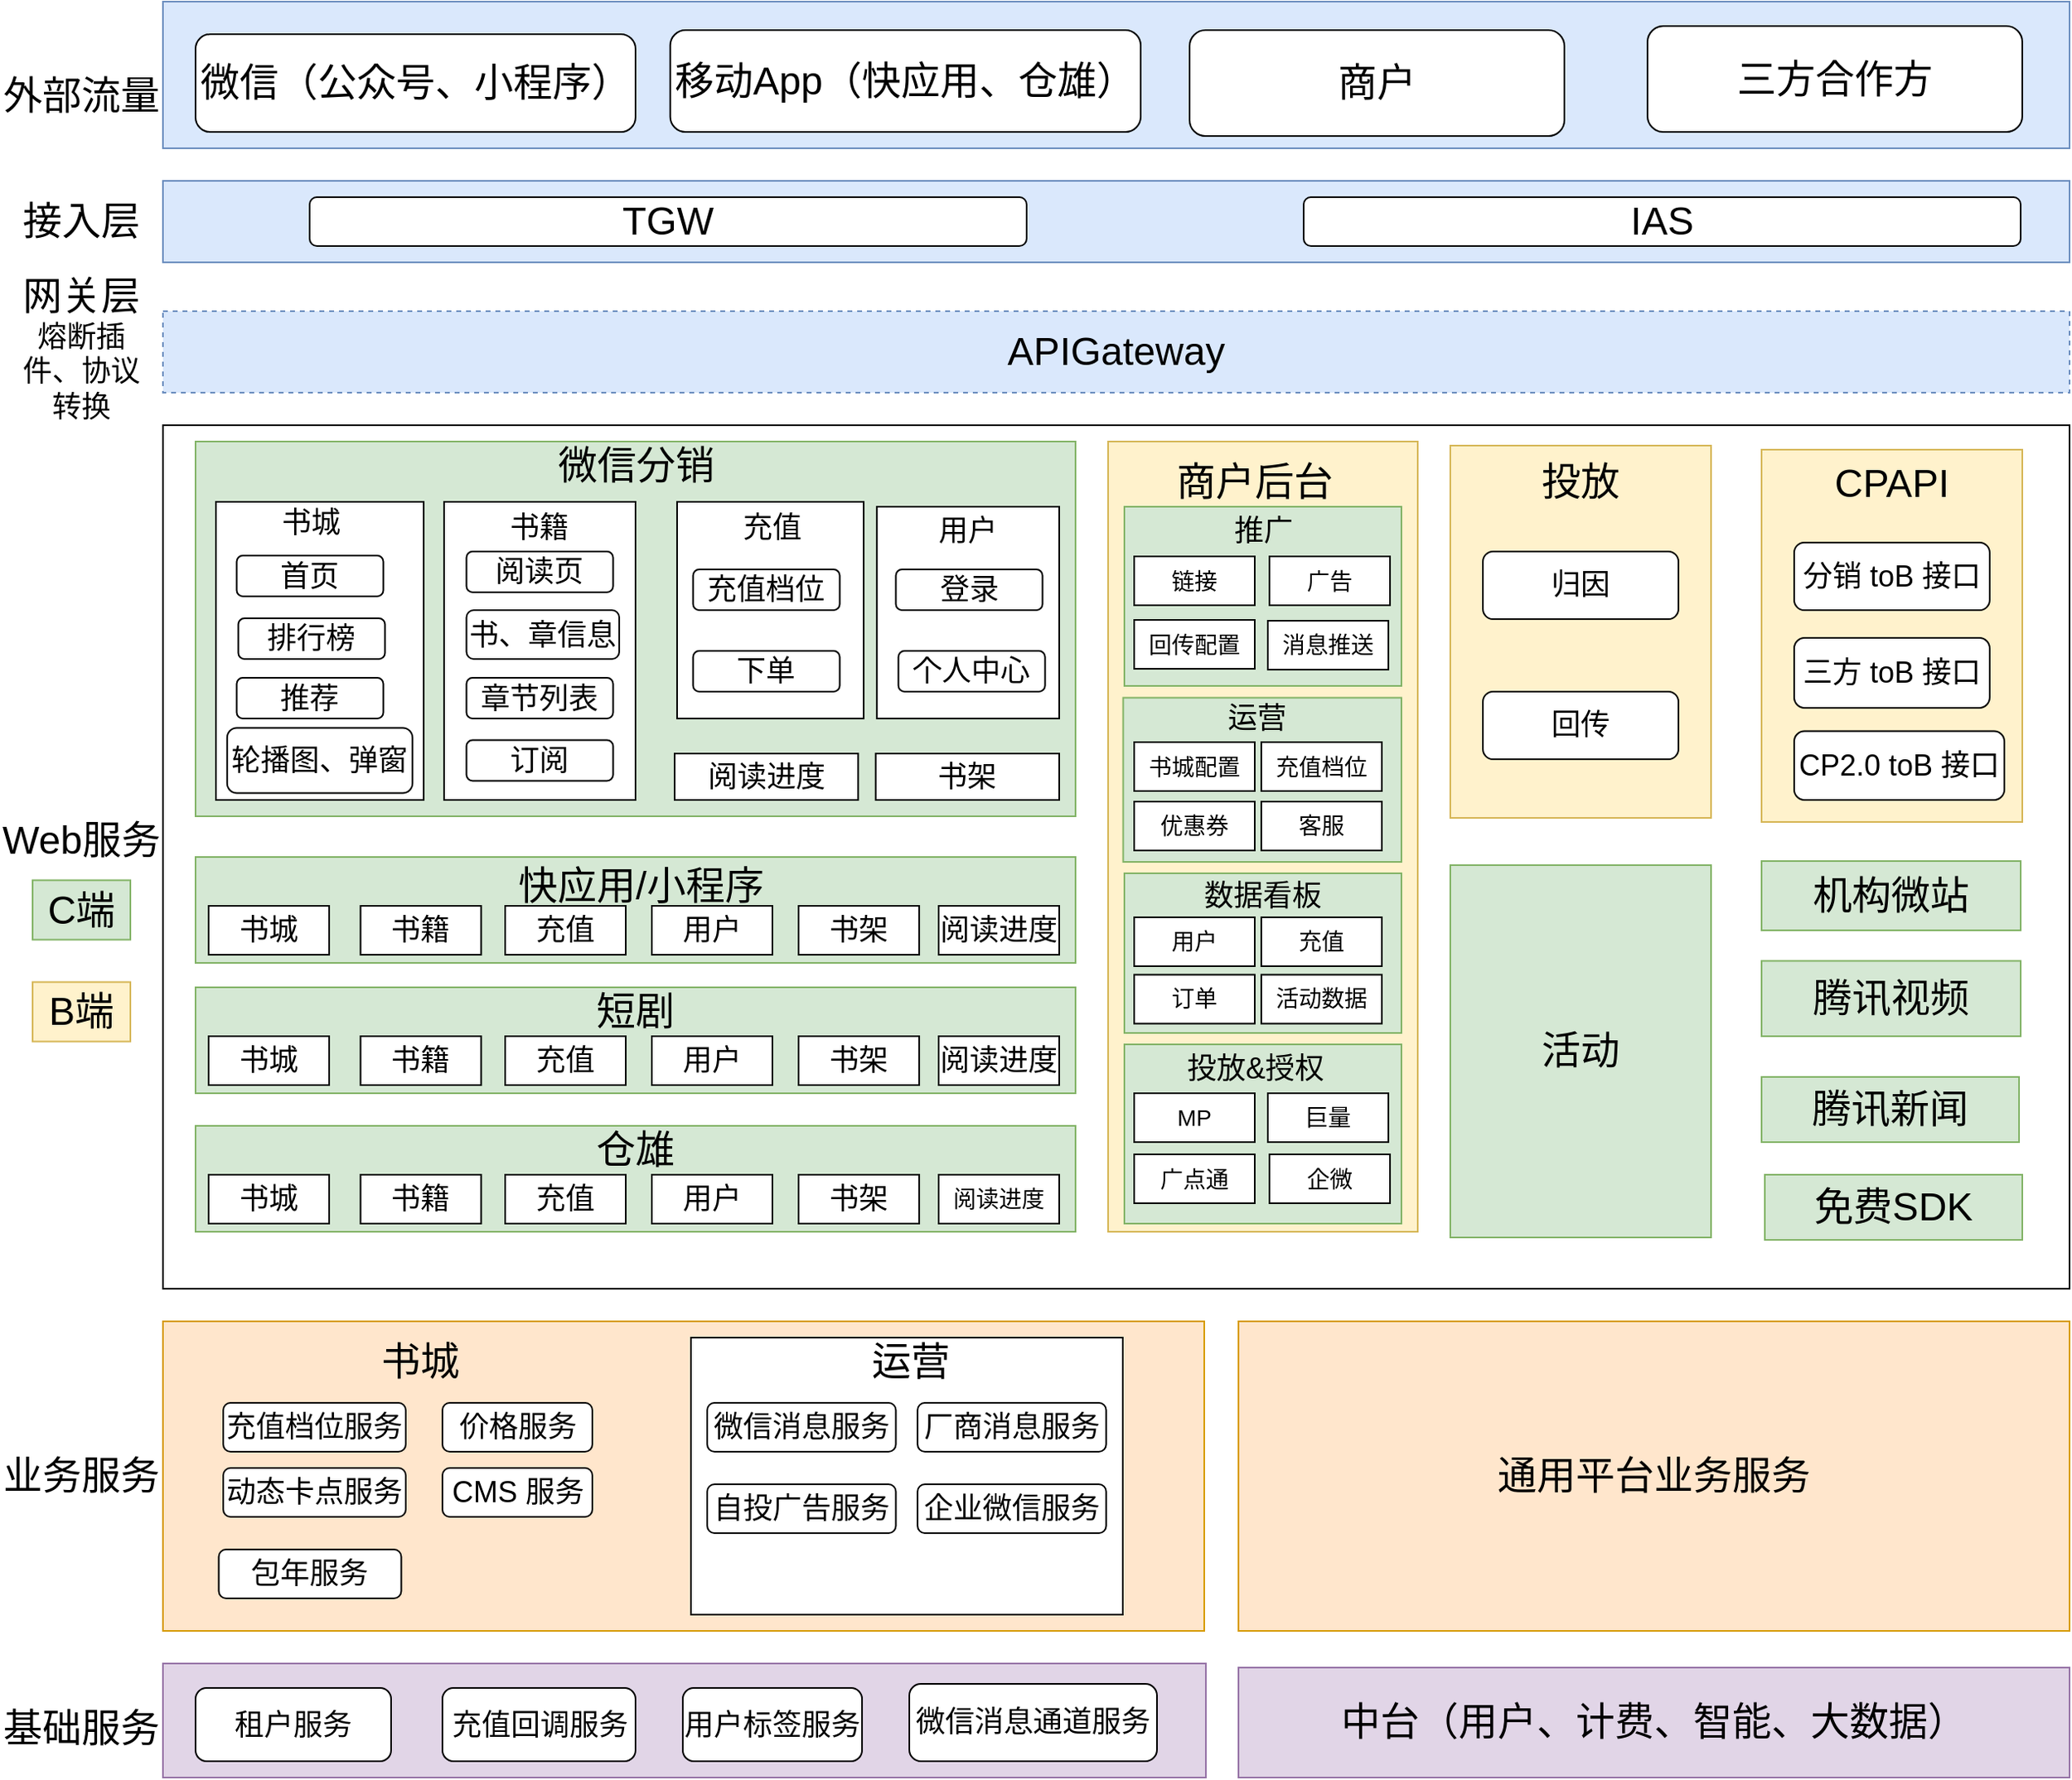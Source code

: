 <mxfile version="20.5.1" type="github" pages="3"><diagram id="LHeB4NjMnUi0cGWfg-VW" name="第 1 页"><mxGraphModel dx="1550" dy="827" grid="1" gridSize="10" guides="1" tooltips="1" connect="1" arrows="1" fold="1" page="1" pageScale="1" pageWidth="827" pageHeight="1169" math="0" shadow="0"><root><mxCell id="0"/><mxCell id="1" parent="0"/><mxCell id="P3jRsYUMKIRg7UYWmszn-2" value="" style="rounded=0;whiteSpace=wrap;html=1;fillColor=#dae8fc;strokeColor=#6c8ebf;" parent="1" vertex="1"><mxGeometry x="100" y="40" width="1170" height="90" as="geometry"/></mxCell><mxCell id="P3jRsYUMKIRg7UYWmszn-4" value="&lt;font style=&quot;font-size: 24px;&quot;&gt;微信（公众号、小程序）&lt;/font&gt;" style="rounded=1;whiteSpace=wrap;html=1;" parent="1" vertex="1"><mxGeometry x="120" y="60" width="270" height="60" as="geometry"/></mxCell><mxCell id="P3jRsYUMKIRg7UYWmszn-5" value="&lt;font style=&quot;font-size: 24px;&quot;&gt;移动App（快应用、仓雄）&lt;/font&gt;" style="rounded=1;whiteSpace=wrap;html=1;" parent="1" vertex="1"><mxGeometry x="411.31" y="57.5" width="288.69" height="62.5" as="geometry"/></mxCell><mxCell id="P3jRsYUMKIRg7UYWmszn-8" value="&lt;font style=&quot;font-size: 24px;&quot;&gt;外部流量&lt;/font&gt;" style="text;html=1;strokeColor=none;fillColor=none;align=center;verticalAlign=middle;whiteSpace=wrap;rounded=0;" parent="1" vertex="1"><mxGeometry y="72.5" width="100" height="50" as="geometry"/></mxCell><mxCell id="P3jRsYUMKIRg7UYWmszn-9" value="" style="rounded=0;whiteSpace=wrap;html=1;fillColor=#dae8fc;strokeColor=#6c8ebf;" parent="1" vertex="1"><mxGeometry x="100" y="150" width="1170" height="50" as="geometry"/></mxCell><mxCell id="P3jRsYUMKIRg7UYWmszn-10" value="&lt;font style=&quot;font-size: 24px;&quot;&gt;接入层&lt;/font&gt;" style="text;html=1;strokeColor=none;fillColor=none;align=center;verticalAlign=middle;whiteSpace=wrap;rounded=0;" parent="1" vertex="1"><mxGeometry x="10" y="160" width="80" height="30" as="geometry"/></mxCell><mxCell id="P3jRsYUMKIRg7UYWmszn-11" value="&lt;font style=&quot;font-size: 24px;&quot;&gt;TGW&lt;/font&gt;" style="rounded=1;whiteSpace=wrap;html=1;" parent="1" vertex="1"><mxGeometry x="190" y="160" width="440" height="30" as="geometry"/></mxCell><mxCell id="P3jRsYUMKIRg7UYWmszn-13" value="&lt;font style=&quot;font-size: 24px;&quot;&gt;APIGateway&lt;/font&gt;" style="rounded=0;whiteSpace=wrap;html=1;dashed=1;fillColor=#dae8fc;strokeColor=#6c8ebf;" parent="1" vertex="1"><mxGeometry x="100" y="230" width="1170" height="50" as="geometry"/></mxCell><mxCell id="P3jRsYUMKIRg7UYWmszn-14" value="&lt;font style=&quot;&quot;&gt;&lt;font style=&quot;font-size: 24px;&quot;&gt;网关层&lt;br&gt;&lt;/font&gt;&lt;font style=&quot;font-size: 18px;&quot;&gt;熔断插件、协议转换&lt;/font&gt;&lt;/font&gt;" style="text;html=1;strokeColor=none;fillColor=none;align=center;verticalAlign=middle;whiteSpace=wrap;rounded=0;" parent="1" vertex="1"><mxGeometry x="10" y="235" width="80" height="35" as="geometry"/></mxCell><mxCell id="P3jRsYUMKIRg7UYWmszn-18" value="" style="rounded=0;whiteSpace=wrap;html=1;" parent="1" vertex="1"><mxGeometry x="100" y="300" width="1170" height="530" as="geometry"/></mxCell><mxCell id="P3jRsYUMKIRg7UYWmszn-21" value="&lt;font style=&quot;font-size: 24px;&quot;&gt;Web服务&lt;/font&gt;" style="text;html=1;strokeColor=none;fillColor=none;align=center;verticalAlign=middle;whiteSpace=wrap;rounded=0;" parent="1" vertex="1"><mxGeometry y="540" width="100" height="30" as="geometry"/></mxCell><mxCell id="P3jRsYUMKIRg7UYWmszn-39" value="" style="rounded=0;whiteSpace=wrap;html=1;fillColor=#d5e8d4;strokeColor=#82b366;" parent="1" vertex="1"><mxGeometry x="120" y="310" width="540" height="230" as="geometry"/></mxCell><mxCell id="P3jRsYUMKIRg7UYWmszn-40" value="&lt;font style=&quot;font-size: 24px;&quot;&gt;微信分销&lt;/font&gt;" style="text;html=1;strokeColor=none;fillColor=none;align=center;verticalAlign=middle;whiteSpace=wrap;rounded=0;" parent="1" vertex="1"><mxGeometry x="333.75" y="310" width="112.5" height="30" as="geometry"/></mxCell><mxCell id="P3jRsYUMKIRg7UYWmszn-41" value="" style="rounded=0;whiteSpace=wrap;html=1;" parent="1" vertex="1"><mxGeometry x="132.5" y="347" width="127.5" height="183" as="geometry"/></mxCell><mxCell id="P3jRsYUMKIRg7UYWmszn-42" value="&lt;font style=&quot;font-size: 18px;&quot;&gt;书城&lt;/font&gt;" style="text;html=1;strokeColor=none;fillColor=none;align=center;verticalAlign=middle;whiteSpace=wrap;rounded=0;" parent="1" vertex="1"><mxGeometry x="161.25" y="345" width="60" height="30" as="geometry"/></mxCell><mxCell id="P3jRsYUMKIRg7UYWmszn-44" value="&lt;font style=&quot;font-size: 18px;&quot;&gt;首页&lt;/font&gt;" style="rounded=1;whiteSpace=wrap;html=1;" parent="1" vertex="1"><mxGeometry x="145.25" y="380" width="90" height="25" as="geometry"/></mxCell><mxCell id="P3jRsYUMKIRg7UYWmszn-45" value="&lt;font style=&quot;font-size: 18px;&quot;&gt;排行榜&lt;/font&gt;" style="rounded=1;whiteSpace=wrap;html=1;" parent="1" vertex="1"><mxGeometry x="146.25" y="418.5" width="90" height="25" as="geometry"/></mxCell><mxCell id="P3jRsYUMKIRg7UYWmszn-46" value="&lt;font style=&quot;font-size: 18px;&quot;&gt;推荐&lt;/font&gt;" style="rounded=1;whiteSpace=wrap;html=1;" parent="1" vertex="1"><mxGeometry x="145.25" y="455" width="90" height="25" as="geometry"/></mxCell><mxCell id="P3jRsYUMKIRg7UYWmszn-47" value="&lt;font style=&quot;font-size: 18px;&quot;&gt;轮播图、弹窗&lt;/font&gt;" style="rounded=1;whiteSpace=wrap;html=1;" parent="1" vertex="1"><mxGeometry x="139.38" y="485.75" width="113.75" height="40" as="geometry"/></mxCell><mxCell id="P3jRsYUMKIRg7UYWmszn-48" value="" style="rounded=0;whiteSpace=wrap;html=1;" parent="1" vertex="1"><mxGeometry x="272.5" y="347" width="117.5" height="183" as="geometry"/></mxCell><mxCell id="P3jRsYUMKIRg7UYWmszn-49" value="&lt;font style=&quot;font-size: 18px;&quot;&gt;书籍&lt;/font&gt;" style="text;html=1;strokeColor=none;fillColor=none;align=center;verticalAlign=middle;whiteSpace=wrap;rounded=0;" parent="1" vertex="1"><mxGeometry x="301.25" y="347.5" width="60" height="30" as="geometry"/></mxCell><mxCell id="P3jRsYUMKIRg7UYWmszn-50" value="&lt;font style=&quot;font-size: 18px;&quot;&gt;阅读页&lt;/font&gt;" style="rounded=1;whiteSpace=wrap;html=1;" parent="1" vertex="1"><mxGeometry x="286.25" y="377.5" width="90" height="25" as="geometry"/></mxCell><mxCell id="P3jRsYUMKIRg7UYWmszn-51" value="&lt;font style=&quot;font-size: 18px;&quot;&gt;书、章信息&lt;/font&gt;" style="rounded=1;whiteSpace=wrap;html=1;" parent="1" vertex="1"><mxGeometry x="286.25" y="413.5" width="93.75" height="30" as="geometry"/></mxCell><mxCell id="P3jRsYUMKIRg7UYWmszn-53" value="&lt;font style=&quot;font-size: 18px;&quot;&gt;章节列表&lt;/font&gt;" style="rounded=1;whiteSpace=wrap;html=1;" parent="1" vertex="1"><mxGeometry x="286.25" y="455" width="90" height="25" as="geometry"/></mxCell><mxCell id="P3jRsYUMKIRg7UYWmszn-54" value="&lt;font style=&quot;font-size: 18px;&quot;&gt;订阅&lt;/font&gt;" style="rounded=1;whiteSpace=wrap;html=1;" parent="1" vertex="1"><mxGeometry x="286.25" y="493.25" width="90" height="25" as="geometry"/></mxCell><mxCell id="P3jRsYUMKIRg7UYWmszn-56" value="" style="rounded=0;whiteSpace=wrap;html=1;" parent="1" vertex="1"><mxGeometry x="415.5" y="347" width="114.5" height="133" as="geometry"/></mxCell><mxCell id="P3jRsYUMKIRg7UYWmszn-57" value="&lt;font style=&quot;font-size: 18px;&quot;&gt;充值&lt;/font&gt;" style="text;html=1;strokeColor=none;fillColor=none;align=center;verticalAlign=middle;whiteSpace=wrap;rounded=0;" parent="1" vertex="1"><mxGeometry x="444.25" y="347.5" width="60" height="30" as="geometry"/></mxCell><mxCell id="P3jRsYUMKIRg7UYWmszn-59" value="&lt;font style=&quot;font-size: 18px;&quot;&gt;充值档位&lt;/font&gt;" style="rounded=1;whiteSpace=wrap;html=1;" parent="1" vertex="1"><mxGeometry x="425.31" y="388.5" width="90" height="25" as="geometry"/></mxCell><mxCell id="P3jRsYUMKIRg7UYWmszn-64" value="&lt;font style=&quot;font-size: 18px;&quot;&gt;下单&lt;/font&gt;" style="rounded=1;whiteSpace=wrap;html=1;" parent="1" vertex="1"><mxGeometry x="425.31" y="438.5" width="90" height="25" as="geometry"/></mxCell><mxCell id="P3jRsYUMKIRg7UYWmszn-65" value="&lt;font style=&quot;font-size: 18px;&quot;&gt;书架&lt;/font&gt;" style="rounded=0;whiteSpace=wrap;html=1;" parent="1" vertex="1"><mxGeometry x="537.38" y="501.5" width="112.62" height="28.5" as="geometry"/></mxCell><mxCell id="P3jRsYUMKIRg7UYWmszn-67" value="&lt;font style=&quot;font-size: 18px;&quot;&gt;阅读进度&lt;/font&gt;" style="rounded=0;whiteSpace=wrap;html=1;" parent="1" vertex="1"><mxGeometry x="414" y="501.5" width="112.62" height="28.5" as="geometry"/></mxCell><mxCell id="P3jRsYUMKIRg7UYWmszn-69" value="" style="rounded=0;whiteSpace=wrap;html=1;" parent="1" vertex="1"><mxGeometry x="538.12" y="350" width="111.88" height="130" as="geometry"/></mxCell><mxCell id="P3jRsYUMKIRg7UYWmszn-70" value="&lt;font style=&quot;font-size: 18px;&quot;&gt;用户&lt;/font&gt;" style="text;html=1;strokeColor=none;fillColor=none;align=center;verticalAlign=middle;whiteSpace=wrap;rounded=0;" parent="1" vertex="1"><mxGeometry x="564.06" y="350" width="60" height="30" as="geometry"/></mxCell><mxCell id="P3jRsYUMKIRg7UYWmszn-71" value="&lt;font style=&quot;font-size: 18px;&quot;&gt;登录&lt;/font&gt;" style="rounded=1;whiteSpace=wrap;html=1;" parent="1" vertex="1"><mxGeometry x="549.75" y="388.5" width="90" height="25" as="geometry"/></mxCell><mxCell id="P3jRsYUMKIRg7UYWmszn-72" value="&lt;font style=&quot;font-size: 18px;&quot;&gt;个人中心&lt;/font&gt;" style="rounded=1;whiteSpace=wrap;html=1;" parent="1" vertex="1"><mxGeometry x="551.31" y="438.5" width="90" height="25" as="geometry"/></mxCell><mxCell id="P3jRsYUMKIRg7UYWmszn-73" value="" style="rounded=0;whiteSpace=wrap;html=1;fillColor=#d5e8d4;strokeColor=#82b366;" parent="1" vertex="1"><mxGeometry x="120" y="565" width="540" height="65" as="geometry"/></mxCell><mxCell id="P3jRsYUMKIRg7UYWmszn-74" value="&lt;font style=&quot;font-size: 24px;&quot;&gt;快应用/小程序&lt;/font&gt;" style="text;html=1;strokeColor=none;fillColor=none;align=center;verticalAlign=middle;whiteSpace=wrap;rounded=0;" parent="1" vertex="1"><mxGeometry x="311.5" y="565" width="162.5" height="35" as="geometry"/></mxCell><mxCell id="P3jRsYUMKIRg7UYWmszn-76" value="&lt;font style=&quot;font-size: 18px;&quot;&gt;书城&lt;/font&gt;" style="rounded=0;whiteSpace=wrap;html=1;" parent="1" vertex="1"><mxGeometry x="128" y="595" width="74" height="30" as="geometry"/></mxCell><mxCell id="P3jRsYUMKIRg7UYWmszn-77" value="&lt;font style=&quot;font-size: 18px;&quot;&gt;书籍&lt;/font&gt;" style="rounded=0;whiteSpace=wrap;html=1;" parent="1" vertex="1"><mxGeometry x="221.25" y="595" width="74" height="30" as="geometry"/></mxCell><mxCell id="P3jRsYUMKIRg7UYWmszn-78" value="&lt;font style=&quot;font-size: 18px;&quot;&gt;充值&lt;/font&gt;" style="rounded=0;whiteSpace=wrap;html=1;" parent="1" vertex="1"><mxGeometry x="310" y="595" width="74" height="30" as="geometry"/></mxCell><mxCell id="P3jRsYUMKIRg7UYWmszn-79" value="&lt;font style=&quot;font-size: 18px;&quot;&gt;用户&lt;/font&gt;" style="rounded=0;whiteSpace=wrap;html=1;" parent="1" vertex="1"><mxGeometry x="400" y="595" width="74" height="30" as="geometry"/></mxCell><mxCell id="P3jRsYUMKIRg7UYWmszn-80" value="&lt;font style=&quot;font-size: 18px;&quot;&gt;书架&lt;/font&gt;" style="rounded=0;whiteSpace=wrap;html=1;" parent="1" vertex="1"><mxGeometry x="490.06" y="595" width="74" height="30" as="geometry"/></mxCell><mxCell id="P3jRsYUMKIRg7UYWmszn-81" value="&lt;font style=&quot;font-size: 18px;&quot;&gt;阅读进度&lt;/font&gt;" style="rounded=0;whiteSpace=wrap;html=1;" parent="1" vertex="1"><mxGeometry x="576" y="595" width="74" height="30" as="geometry"/></mxCell><mxCell id="P3jRsYUMKIRg7UYWmszn-82" value="" style="rounded=0;whiteSpace=wrap;html=1;fillColor=#d5e8d4;strokeColor=#82b366;" parent="1" vertex="1"><mxGeometry x="120" y="645" width="540" height="65" as="geometry"/></mxCell><mxCell id="P3jRsYUMKIRg7UYWmszn-83" value="&lt;font style=&quot;font-size: 18px;&quot;&gt;书城&lt;/font&gt;" style="rounded=0;whiteSpace=wrap;html=1;" parent="1" vertex="1"><mxGeometry x="128" y="675" width="74" height="30" as="geometry"/></mxCell><mxCell id="P3jRsYUMKIRg7UYWmszn-84" value="&lt;font style=&quot;font-size: 18px;&quot;&gt;书籍&lt;/font&gt;" style="rounded=0;whiteSpace=wrap;html=1;" parent="1" vertex="1"><mxGeometry x="221.25" y="675" width="74" height="30" as="geometry"/></mxCell><mxCell id="P3jRsYUMKIRg7UYWmszn-85" value="&lt;font style=&quot;font-size: 18px;&quot;&gt;充值&lt;/font&gt;" style="rounded=0;whiteSpace=wrap;html=1;" parent="1" vertex="1"><mxGeometry x="310" y="675" width="74" height="30" as="geometry"/></mxCell><mxCell id="P3jRsYUMKIRg7UYWmszn-86" value="&lt;font style=&quot;font-size: 18px;&quot;&gt;用户&lt;/font&gt;" style="rounded=0;whiteSpace=wrap;html=1;" parent="1" vertex="1"><mxGeometry x="400" y="675" width="74" height="30" as="geometry"/></mxCell><mxCell id="P3jRsYUMKIRg7UYWmszn-87" value="&lt;font style=&quot;font-size: 18px;&quot;&gt;书架&lt;/font&gt;" style="rounded=0;whiteSpace=wrap;html=1;" parent="1" vertex="1"><mxGeometry x="490.06" y="675" width="74" height="30" as="geometry"/></mxCell><mxCell id="P3jRsYUMKIRg7UYWmszn-88" value="&lt;font style=&quot;font-size: 18px;&quot;&gt;阅读进度&lt;/font&gt;" style="rounded=0;whiteSpace=wrap;html=1;" parent="1" vertex="1"><mxGeometry x="576" y="675" width="74" height="30" as="geometry"/></mxCell><mxCell id="P3jRsYUMKIRg7UYWmszn-89" value="&lt;font style=&quot;font-size: 24px;&quot;&gt;短剧&lt;/font&gt;" style="text;html=1;strokeColor=none;fillColor=none;align=center;verticalAlign=middle;whiteSpace=wrap;rounded=0;" parent="1" vertex="1"><mxGeometry x="345" y="645" width="90" height="30" as="geometry"/></mxCell><mxCell id="P3jRsYUMKIRg7UYWmszn-90" value="" style="rounded=0;whiteSpace=wrap;html=1;fillColor=#d5e8d4;strokeColor=#82b366;" parent="1" vertex="1"><mxGeometry x="120" y="730" width="540" height="65" as="geometry"/></mxCell><mxCell id="P3jRsYUMKIRg7UYWmszn-91" value="&lt;font style=&quot;font-size: 18px;&quot;&gt;书城&lt;/font&gt;" style="rounded=0;whiteSpace=wrap;html=1;" parent="1" vertex="1"><mxGeometry x="128" y="760" width="74" height="30" as="geometry"/></mxCell><mxCell id="P3jRsYUMKIRg7UYWmszn-92" value="&lt;font style=&quot;font-size: 18px;&quot;&gt;书籍&lt;/font&gt;" style="rounded=0;whiteSpace=wrap;html=1;" parent="1" vertex="1"><mxGeometry x="221.25" y="760" width="74" height="30" as="geometry"/></mxCell><mxCell id="P3jRsYUMKIRg7UYWmszn-93" value="&lt;font style=&quot;font-size: 18px;&quot;&gt;充值&lt;/font&gt;" style="rounded=0;whiteSpace=wrap;html=1;" parent="1" vertex="1"><mxGeometry x="310" y="760" width="74" height="30" as="geometry"/></mxCell><mxCell id="P3jRsYUMKIRg7UYWmszn-94" value="&lt;font style=&quot;font-size: 18px;&quot;&gt;用户&lt;/font&gt;" style="rounded=0;whiteSpace=wrap;html=1;" parent="1" vertex="1"><mxGeometry x="400" y="760" width="74" height="30" as="geometry"/></mxCell><mxCell id="P3jRsYUMKIRg7UYWmszn-95" value="&lt;font style=&quot;font-size: 18px;&quot;&gt;书架&lt;/font&gt;" style="rounded=0;whiteSpace=wrap;html=1;" parent="1" vertex="1"><mxGeometry x="490.06" y="760" width="74" height="30" as="geometry"/></mxCell><mxCell id="P3jRsYUMKIRg7UYWmszn-96" value="&lt;font style=&quot;font-size: 14px;&quot;&gt;阅读进度&lt;/font&gt;" style="rounded=0;whiteSpace=wrap;html=1;" parent="1" vertex="1"><mxGeometry x="576" y="760" width="74" height="30" as="geometry"/></mxCell><mxCell id="P3jRsYUMKIRg7UYWmszn-97" value="&lt;font style=&quot;font-size: 24px;&quot;&gt;仓雄&lt;/font&gt;" style="text;html=1;strokeColor=none;fillColor=none;align=center;verticalAlign=middle;whiteSpace=wrap;rounded=0;" parent="1" vertex="1"><mxGeometry x="345" y="730" width="90" height="30" as="geometry"/></mxCell><mxCell id="P3jRsYUMKIRg7UYWmszn-98" value="" style="rounded=0;whiteSpace=wrap;html=1;fillColor=#fff2cc;strokeColor=#d6b656;" parent="1" vertex="1"><mxGeometry x="1081" y="315" width="160" height="228.5" as="geometry"/></mxCell><mxCell id="P3jRsYUMKIRg7UYWmszn-99" value="&lt;font style=&quot;font-size: 24px;&quot;&gt;CPAPI&lt;/font&gt;" style="text;html=1;strokeColor=none;fillColor=none;align=center;verticalAlign=middle;whiteSpace=wrap;rounded=0;" parent="1" vertex="1"><mxGeometry x="1126" y="321" width="70" height="30" as="geometry"/></mxCell><mxCell id="P3jRsYUMKIRg7UYWmszn-100" value="&lt;font style=&quot;font-size: 18px;&quot;&gt;分销 toB 接口&lt;/font&gt;" style="rounded=1;whiteSpace=wrap;html=1;" parent="1" vertex="1"><mxGeometry x="1101" y="372" width="120" height="41.5" as="geometry"/></mxCell><mxCell id="P3jRsYUMKIRg7UYWmszn-101" value="&lt;font style=&quot;font-size: 18px;&quot;&gt;三方 toB 接口&lt;/font&gt;" style="rounded=1;whiteSpace=wrap;html=1;" parent="1" vertex="1"><mxGeometry x="1101" y="430.5" width="120" height="43" as="geometry"/></mxCell><mxCell id="P3jRsYUMKIRg7UYWmszn-102" value="&lt;font style=&quot;font-size: 18px;&quot;&gt;CP2.0 toB 接口&lt;/font&gt;" style="rounded=1;whiteSpace=wrap;html=1;" parent="1" vertex="1"><mxGeometry x="1101" y="487.75" width="129" height="42.25" as="geometry"/></mxCell><mxCell id="P3jRsYUMKIRg7UYWmszn-103" value="" style="rounded=0;whiteSpace=wrap;html=1;fillColor=#fff2cc;strokeColor=#d6b656;" parent="1" vertex="1"><mxGeometry x="890" y="312.5" width="160" height="228.5" as="geometry"/></mxCell><mxCell id="P3jRsYUMKIRg7UYWmszn-104" value="" style="rounded=0;whiteSpace=wrap;html=1;fillColor=#fff2cc;strokeColor=#d6b656;" parent="1" vertex="1"><mxGeometry x="680" y="310" width="190" height="485" as="geometry"/></mxCell><mxCell id="P3jRsYUMKIRg7UYWmszn-107" value="&lt;font style=&quot;font-size: 24px;&quot;&gt;投放&lt;/font&gt;" style="text;html=1;strokeColor=none;fillColor=none;align=center;verticalAlign=middle;whiteSpace=wrap;rounded=0;" parent="1" vertex="1"><mxGeometry x="935" y="320" width="70" height="30" as="geometry"/></mxCell><mxCell id="P3jRsYUMKIRg7UYWmszn-108" value="&lt;font style=&quot;font-size: 18px;&quot;&gt;归因&lt;/font&gt;" style="rounded=1;whiteSpace=wrap;html=1;" parent="1" vertex="1"><mxGeometry x="910" y="377.5" width="120" height="41.5" as="geometry"/></mxCell><mxCell id="P3jRsYUMKIRg7UYWmszn-109" value="&lt;font style=&quot;font-size: 18px;&quot;&gt;回传&lt;/font&gt;" style="rounded=1;whiteSpace=wrap;html=1;" parent="1" vertex="1"><mxGeometry x="910" y="463.5" width="120" height="41.5" as="geometry"/></mxCell><mxCell id="P3jRsYUMKIRg7UYWmszn-119" value="&lt;font style=&quot;font-size: 24px;&quot;&gt;机构微站&lt;/font&gt;" style="rounded=0;whiteSpace=wrap;html=1;fontSize=24;fillColor=#d5e8d4;strokeColor=#82b366;" parent="1" vertex="1"><mxGeometry x="1081" y="567.5" width="159" height="42.5" as="geometry"/></mxCell><mxCell id="P3jRsYUMKIRg7UYWmszn-124" value="&lt;font style=&quot;font-size: 24px;&quot;&gt;活动&lt;/font&gt;" style="rounded=0;whiteSpace=wrap;html=1;fillColor=#d5e8d4;strokeColor=#82b366;" parent="1" vertex="1"><mxGeometry x="890" y="570" width="160" height="228.5" as="geometry"/></mxCell><mxCell id="P3jRsYUMKIRg7UYWmszn-125" value="&lt;font style=&quot;font-size: 24px;&quot;&gt;腾讯视频&lt;/font&gt;" style="rounded=0;whiteSpace=wrap;html=1;fontSize=24;fillColor=#d5e8d4;strokeColor=#82b366;" parent="1" vertex="1"><mxGeometry x="1081" y="628.75" width="159" height="46.25" as="geometry"/></mxCell><mxCell id="P3jRsYUMKIRg7UYWmszn-126" value="&lt;font style=&quot;font-size: 24px;&quot;&gt;腾讯新闻&lt;/font&gt;" style="rounded=0;whiteSpace=wrap;html=1;fontSize=24;fillColor=#d5e8d4;strokeColor=#82b366;" parent="1" vertex="1"><mxGeometry x="1081" y="700" width="158" height="40" as="geometry"/></mxCell><mxCell id="P3jRsYUMKIRg7UYWmszn-127" value="&lt;font style=&quot;font-size: 24px;&quot;&gt;免费SDK&lt;/font&gt;" style="rounded=0;whiteSpace=wrap;html=1;fontSize=24;fillColor=#d5e8d4;strokeColor=#82b366;" parent="1" vertex="1"><mxGeometry x="1083" y="760" width="158" height="40" as="geometry"/></mxCell><mxCell id="P3jRsYUMKIRg7UYWmszn-128" value="&lt;font style=&quot;font-size: 24px;&quot;&gt;商户&lt;/font&gt;" style="rounded=1;whiteSpace=wrap;html=1;" parent="1" vertex="1"><mxGeometry x="730" y="57.5" width="230" height="65" as="geometry"/></mxCell><mxCell id="P3jRsYUMKIRg7UYWmszn-130" value="&lt;font style=&quot;font-size: 24px;&quot;&gt;三方合作方&lt;/font&gt;" style="rounded=1;whiteSpace=wrap;html=1;" parent="1" vertex="1"><mxGeometry x="1011" y="55" width="230" height="65" as="geometry"/></mxCell><mxCell id="P3jRsYUMKIRg7UYWmszn-131" value="&lt;font style=&quot;font-size: 24px;&quot;&gt;IAS&lt;/font&gt;" style="rounded=1;whiteSpace=wrap;html=1;" parent="1" vertex="1"><mxGeometry x="800" y="160" width="440" height="30" as="geometry"/></mxCell><mxCell id="P3jRsYUMKIRg7UYWmszn-132" value="" style="rounded=0;whiteSpace=wrap;html=1;fontSize=18;fillColor=#ffe6cc;strokeColor=#d79b00;" parent="1" vertex="1"><mxGeometry x="100" y="850" width="639" height="190" as="geometry"/></mxCell><mxCell id="elYfRWdLJCSy1WfxLkB--1" value="&lt;font style=&quot;font-size: 24px;&quot;&gt;业务服务&lt;/font&gt;" style="text;html=1;strokeColor=none;fillColor=none;align=center;verticalAlign=middle;whiteSpace=wrap;rounded=0;" parent="1" vertex="1"><mxGeometry y="930" width="100" height="30" as="geometry"/></mxCell><mxCell id="elYfRWdLJCSy1WfxLkB--5" value="&lt;font style=&quot;font-size: 24px;&quot;&gt;书城&lt;/font&gt;" style="text;html=1;strokeColor=none;fillColor=none;align=center;verticalAlign=middle;whiteSpace=wrap;rounded=0;" parent="1" vertex="1"><mxGeometry x="228" y="860" width="60" height="30" as="geometry"/></mxCell><mxCell id="elYfRWdLJCSy1WfxLkB--6" value="充值档位服务" style="rounded=1;whiteSpace=wrap;html=1;fontSize=18;" parent="1" vertex="1"><mxGeometry x="137" y="900" width="112" height="30" as="geometry"/></mxCell><mxCell id="elYfRWdLJCSy1WfxLkB--8" value="动态卡点服务" style="rounded=1;whiteSpace=wrap;html=1;fontSize=18;" parent="1" vertex="1"><mxGeometry x="137" y="940" width="112" height="30" as="geometry"/></mxCell><mxCell id="elYfRWdLJCSy1WfxLkB--10" value="包年服务" style="rounded=1;whiteSpace=wrap;html=1;fontSize=18;" parent="1" vertex="1"><mxGeometry x="134.25" y="990" width="112" height="30" as="geometry"/></mxCell><mxCell id="elYfRWdLJCSy1WfxLkB--11" value="价格服务" style="rounded=1;whiteSpace=wrap;html=1;fontSize=18;" parent="1" vertex="1"><mxGeometry x="271.5" y="900" width="92" height="30" as="geometry"/></mxCell><mxCell id="elYfRWdLJCSy1WfxLkB--12" value="CMS 服务" style="rounded=1;whiteSpace=wrap;html=1;fontSize=18;" parent="1" vertex="1"><mxGeometry x="271.5" y="940" width="92" height="30" as="geometry"/></mxCell><mxCell id="elYfRWdLJCSy1WfxLkB--13" value="" style="rounded=0;whiteSpace=wrap;html=1;" parent="1" vertex="1"><mxGeometry x="424" y="860" width="265" height="170" as="geometry"/></mxCell><mxCell id="elYfRWdLJCSy1WfxLkB--14" value="&lt;font style=&quot;font-size: 24px;&quot;&gt;运营&lt;/font&gt;" style="text;html=1;strokeColor=none;fillColor=none;align=center;verticalAlign=middle;whiteSpace=wrap;rounded=0;" parent="1" vertex="1"><mxGeometry x="529" y="860" width="60" height="30" as="geometry"/></mxCell><mxCell id="elYfRWdLJCSy1WfxLkB--16" value="微信消息服务" style="rounded=1;whiteSpace=wrap;html=1;fontSize=18;" parent="1" vertex="1"><mxGeometry x="434" y="900" width="115.75" height="30" as="geometry"/></mxCell><mxCell id="elYfRWdLJCSy1WfxLkB--17" value="自投广告服务" style="rounded=1;whiteSpace=wrap;html=1;fontSize=18;" parent="1" vertex="1"><mxGeometry x="434" y="950" width="115.75" height="30" as="geometry"/></mxCell><mxCell id="elYfRWdLJCSy1WfxLkB--18" value="厂商消息服务" style="rounded=1;whiteSpace=wrap;html=1;fontSize=18;" parent="1" vertex="1"><mxGeometry x="563.06" y="900" width="115.75" height="30" as="geometry"/></mxCell><mxCell id="elYfRWdLJCSy1WfxLkB--19" value="企业微信服务" style="rounded=1;whiteSpace=wrap;html=1;fontSize=18;" parent="1" vertex="1"><mxGeometry x="563.06" y="950" width="115.75" height="30" as="geometry"/></mxCell><mxCell id="elYfRWdLJCSy1WfxLkB--20" value="" style="rounded=0;whiteSpace=wrap;html=1;fontSize=24;fillColor=#e1d5e7;strokeColor=#9673a6;" parent="1" vertex="1"><mxGeometry x="100" y="1060" width="640" height="70" as="geometry"/></mxCell><mxCell id="elYfRWdLJCSy1WfxLkB--21" value="&lt;font style=&quot;font-size: 24px;&quot;&gt;基础服务&lt;/font&gt;" style="text;html=1;strokeColor=none;fillColor=none;align=center;verticalAlign=middle;whiteSpace=wrap;rounded=0;" parent="1" vertex="1"><mxGeometry y="1080" width="100" height="40" as="geometry"/></mxCell><mxCell id="elYfRWdLJCSy1WfxLkB--23" value="租户服务" style="rounded=1;whiteSpace=wrap;html=1;fontSize=18;" parent="1" vertex="1"><mxGeometry x="120" y="1075" width="120" height="45" as="geometry"/></mxCell><mxCell id="elYfRWdLJCSy1WfxLkB--27" value="充值回调服务" style="rounded=1;whiteSpace=wrap;html=1;fontSize=18;" parent="1" vertex="1"><mxGeometry x="271.5" y="1075" width="118.5" height="45" as="geometry"/></mxCell><mxCell id="elYfRWdLJCSy1WfxLkB--28" value="用户标签服务" style="rounded=1;whiteSpace=wrap;html=1;fontSize=18;" parent="1" vertex="1"><mxGeometry x="419" y="1075" width="110" height="45" as="geometry"/></mxCell><mxCell id="elYfRWdLJCSy1WfxLkB--29" value="&lt;font style=&quot;font-size: 24px;&quot;&gt;通用平台业务服务&lt;/font&gt;" style="rounded=0;whiteSpace=wrap;html=1;fontSize=18;fillColor=#ffe6cc;strokeColor=#d79b00;" parent="1" vertex="1"><mxGeometry x="760" y="850" width="510" height="190" as="geometry"/></mxCell><mxCell id="elYfRWdLJCSy1WfxLkB--30" value="微信消息通道服务" style="rounded=1;whiteSpace=wrap;html=1;fontSize=18;" parent="1" vertex="1"><mxGeometry x="558" y="1072.5" width="152" height="47.5" as="geometry"/></mxCell><mxCell id="elYfRWdLJCSy1WfxLkB--32" value="中台（用户、计费、智能、大数据）" style="rounded=0;whiteSpace=wrap;html=1;fontSize=24;fillColor=#e1d5e7;strokeColor=#9673a6;" parent="1" vertex="1"><mxGeometry x="760" y="1062.5" width="510" height="67.5" as="geometry"/></mxCell><mxCell id="elYfRWdLJCSy1WfxLkB--35" value="C端" style="rounded=0;whiteSpace=wrap;html=1;fontSize=24;fillColor=#d5e8d4;strokeColor=#82b366;" parent="1" vertex="1"><mxGeometry x="20" y="579.25" width="60" height="36.5" as="geometry"/></mxCell><mxCell id="elYfRWdLJCSy1WfxLkB--37" value="B端" style="rounded=0;whiteSpace=wrap;html=1;fontSize=24;fillColor=#fff2cc;strokeColor=#d6b656;" parent="1" vertex="1"><mxGeometry x="20" y="641.75" width="60" height="36.5" as="geometry"/></mxCell><mxCell id="cNL9EHBi71QVaALrMv2o-1" value="" style="rounded=0;whiteSpace=wrap;html=1;fillColor=#d5e8d4;strokeColor=#82b366;" parent="1" vertex="1"><mxGeometry x="690" y="350" width="170" height="110" as="geometry"/></mxCell><mxCell id="cNL9EHBi71QVaALrMv2o-3" value="&lt;span style=&quot;font-size: 18px;&quot;&gt;推广&lt;/span&gt;" style="text;html=1;strokeColor=none;fillColor=none;align=center;verticalAlign=middle;whiteSpace=wrap;rounded=0;fontSize=18;" parent="1" vertex="1"><mxGeometry x="693.5" y="347" width="162.5" height="35" as="geometry"/></mxCell><mxCell id="cNL9EHBi71QVaALrMv2o-6" value="&lt;font style=&quot;font-size: 14px;&quot;&gt;回传配置&lt;/font&gt;" style="rounded=0;whiteSpace=wrap;html=1;fontSize=14;" parent="1" vertex="1"><mxGeometry x="696" y="419.5" width="74" height="30" as="geometry"/></mxCell><mxCell id="cNL9EHBi71QVaALrMv2o-14" value="" style="rounded=0;whiteSpace=wrap;html=1;fillColor=#d5e8d4;strokeColor=#82b366;" parent="1" vertex="1"><mxGeometry x="689.25" y="467.25" width="170.75" height="100.75" as="geometry"/></mxCell><mxCell id="cNL9EHBi71QVaALrMv2o-16" value="&lt;span style=&quot;font-size: 24px;&quot;&gt;商户后台&lt;/span&gt;" style="text;html=1;strokeColor=none;fillColor=none;align=center;verticalAlign=middle;whiteSpace=wrap;rounded=0;" parent="1" vertex="1"><mxGeometry x="710" y="320.5" width="119.75" height="29.5" as="geometry"/></mxCell><mxCell id="cNL9EHBi71QVaALrMv2o-17" value="&lt;font style=&quot;font-size: 14px;&quot;&gt;链接&lt;/font&gt;" style="rounded=0;whiteSpace=wrap;html=1;fontSize=14;" parent="1" vertex="1"><mxGeometry x="696" y="380.5" width="74" height="30" as="geometry"/></mxCell><mxCell id="cNL9EHBi71QVaALrMv2o-18" value="&lt;font style=&quot;font-size: 14px;&quot;&gt;优惠券&lt;/font&gt;" style="rounded=0;whiteSpace=wrap;html=1;fontSize=14;" parent="1" vertex="1"><mxGeometry x="696" y="531" width="74" height="30" as="geometry"/></mxCell><mxCell id="cNL9EHBi71QVaALrMv2o-19" value="&lt;span style=&quot;font-size: 18px;&quot;&gt;运营&lt;/span&gt;" style="text;html=1;strokeColor=none;fillColor=none;align=center;verticalAlign=middle;whiteSpace=wrap;rounded=0;fontSize=18;" parent="1" vertex="1"><mxGeometry x="689.5" y="462.38" width="162.5" height="35" as="geometry"/></mxCell><mxCell id="cNL9EHBi71QVaALrMv2o-20" value="&lt;font style=&quot;font-size: 14px;&quot;&gt;书城配置&lt;/font&gt;" style="rounded=0;whiteSpace=wrap;html=1;fontSize=14;" parent="1" vertex="1"><mxGeometry x="696" y="494.5" width="74" height="30" as="geometry"/></mxCell><mxCell id="cNL9EHBi71QVaALrMv2o-22" value="消息推送" style="rounded=0;whiteSpace=wrap;html=1;fontSize=14;" parent="1" vertex="1"><mxGeometry x="778" y="420" width="74" height="30" as="geometry"/></mxCell><mxCell id="cNL9EHBi71QVaALrMv2o-25" value="" style="rounded=0;whiteSpace=wrap;html=1;fillColor=#d5e8d4;strokeColor=#82b366;" parent="1" vertex="1"><mxGeometry x="690" y="575" width="170" height="98" as="geometry"/></mxCell><mxCell id="cNL9EHBi71QVaALrMv2o-26" value="" style="rounded=0;whiteSpace=wrap;html=1;fillColor=#d5e8d4;strokeColor=#82b366;" parent="1" vertex="1"><mxGeometry x="690" y="680" width="170" height="110" as="geometry"/></mxCell><mxCell id="cNL9EHBi71QVaALrMv2o-27" value="&lt;font style=&quot;font-size: 18px;&quot;&gt;投放&amp;amp;授权&lt;/font&gt;" style="text;html=1;strokeColor=none;fillColor=none;align=center;verticalAlign=middle;whiteSpace=wrap;rounded=0;fontSize=18;" parent="1" vertex="1"><mxGeometry x="721.19" y="685" width="99.12" height="20" as="geometry"/></mxCell><mxCell id="cNL9EHBi71QVaALrMv2o-31" value="&lt;font style=&quot;font-size: 18px;&quot;&gt;数据看板&lt;/font&gt;" style="text;html=1;strokeColor=none;fillColor=none;align=center;verticalAlign=middle;whiteSpace=wrap;rounded=0;fontSize=18;" parent="1" vertex="1"><mxGeometry x="690" y="571" width="170" height="35" as="geometry"/></mxCell><mxCell id="cNL9EHBi71QVaALrMv2o-32" value="用户" style="rounded=0;whiteSpace=wrap;html=1;fontSize=14;" parent="1" vertex="1"><mxGeometry x="696" y="602" width="74" height="30" as="geometry"/></mxCell><mxCell id="cNL9EHBi71QVaALrMv2o-33" value="订单" style="rounded=0;whiteSpace=wrap;html=1;fontSize=14;" parent="1" vertex="1"><mxGeometry x="696" y="637.25" width="74" height="30" as="geometry"/></mxCell><mxCell id="cNL9EHBi71QVaALrMv2o-34" value="充值" style="rounded=0;whiteSpace=wrap;html=1;fontSize=14;" parent="1" vertex="1"><mxGeometry x="774" y="602" width="74" height="30" as="geometry"/></mxCell><mxCell id="cNL9EHBi71QVaALrMv2o-35" value="活动数据" style="rounded=0;whiteSpace=wrap;html=1;fontSize=14;" parent="1" vertex="1"><mxGeometry x="774" y="637.25" width="74" height="30" as="geometry"/></mxCell><mxCell id="cNL9EHBi71QVaALrMv2o-44" value="&lt;font style=&quot;font-size: 14px;&quot;&gt;广告&lt;/font&gt;" style="rounded=0;whiteSpace=wrap;html=1;fontSize=14;" parent="1" vertex="1"><mxGeometry x="779" y="380.5" width="74" height="30" as="geometry"/></mxCell><mxCell id="cNL9EHBi71QVaALrMv2o-45" value="客服" style="rounded=0;whiteSpace=wrap;html=1;fontSize=14;" parent="1" vertex="1"><mxGeometry x="774" y="531" width="74" height="30" as="geometry"/></mxCell><mxCell id="cNL9EHBi71QVaALrMv2o-47" value="MP" style="rounded=0;whiteSpace=wrap;html=1;fontSize=14;" parent="1" vertex="1"><mxGeometry x="696" y="710" width="74" height="30" as="geometry"/></mxCell><mxCell id="cNL9EHBi71QVaALrMv2o-49" value="巨量" style="rounded=0;whiteSpace=wrap;html=1;fontSize=14;" parent="1" vertex="1"><mxGeometry x="778" y="710" width="74" height="30" as="geometry"/></mxCell><mxCell id="cNL9EHBi71QVaALrMv2o-50" value="广点通" style="rounded=0;whiteSpace=wrap;html=1;fontSize=14;" parent="1" vertex="1"><mxGeometry x="696" y="747.5" width="74" height="30" as="geometry"/></mxCell><mxCell id="cNL9EHBi71QVaALrMv2o-51" value="企微" style="rounded=0;whiteSpace=wrap;html=1;fontSize=14;" parent="1" vertex="1"><mxGeometry x="779" y="747.5" width="74" height="30" as="geometry"/></mxCell><mxCell id="cNL9EHBi71QVaALrMv2o-53" value="&lt;span style=&quot;font-size: 14px;&quot;&gt;充值档位&lt;/span&gt;" style="rounded=0;whiteSpace=wrap;html=1;fontSize=14;" parent="1" vertex="1"><mxGeometry x="774" y="494.5" width="74" height="30" as="geometry"/></mxCell></root></mxGraphModel></diagram><diagram name="第 1 页 的副本" id="qiYkU8uw-nNdQtB3VIew"><mxGraphModel dx="1984" dy="1493" grid="1" gridSize="10" guides="1" tooltips="1" connect="1" arrows="1" fold="1" page="1" pageScale="1" pageWidth="827" pageHeight="1169" math="0" shadow="0"><root><mxCell id="c6bKQEAfyQHRHTY0jHHv-0"/><mxCell id="c6bKQEAfyQHRHTY0jHHv-1" parent="c6bKQEAfyQHRHTY0jHHv-0"/><mxCell id="nn-uD4x_4U4qaqi_6pep-32" value="" style="rounded=0;whiteSpace=wrap;html=1;fontSize=24;fillColor=#fff2cc;strokeColor=#d6b656;" parent="c6bKQEAfyQHRHTY0jHHv-1" vertex="1"><mxGeometry x="245.25" y="270" width="1134.51" height="320" as="geometry"/></mxCell><mxCell id="nn-uD4x_4U4qaqi_6pep-31" value="" style="rounded=0;whiteSpace=wrap;html=1;fontSize=24;fillColor=#fff2cc;strokeColor=#d6b656;" parent="c6bKQEAfyQHRHTY0jHHv-1" vertex="1"><mxGeometry x="188.37" y="240" width="1166.88" height="330" as="geometry"/></mxCell><mxCell id="c6bKQEAfyQHRHTY0jHHv-2" value="" style="rounded=0;whiteSpace=wrap;html=1;fillColor=#dae8fc;strokeColor=#6c8ebf;" parent="c6bKQEAfyQHRHTY0jHHv-1" vertex="1"><mxGeometry x="165.25" y="40" width="1170" height="90" as="geometry"/></mxCell><mxCell id="c6bKQEAfyQHRHTY0jHHv-3" value="&lt;font style=&quot;font-size: 24px;&quot;&gt;微信（公众号、小程序）&lt;/font&gt;" style="rounded=1;whiteSpace=wrap;html=1;" parent="c6bKQEAfyQHRHTY0jHHv-1" vertex="1"><mxGeometry x="185.25" y="60" width="270" height="60" as="geometry"/></mxCell><mxCell id="c6bKQEAfyQHRHTY0jHHv-4" value="&lt;font style=&quot;font-size: 24px;&quot;&gt;移动App（快应用、仓雄）&lt;/font&gt;" style="rounded=1;whiteSpace=wrap;html=1;" parent="c6bKQEAfyQHRHTY0jHHv-1" vertex="1"><mxGeometry x="476.56" y="57.5" width="288.69" height="62.5" as="geometry"/></mxCell><mxCell id="c6bKQEAfyQHRHTY0jHHv-5" value="&lt;font style=&quot;font-size: 24px;&quot;&gt;外部流量&lt;/font&gt;" style="text;html=1;strokeColor=none;fillColor=none;align=center;verticalAlign=middle;whiteSpace=wrap;rounded=0;" parent="c6bKQEAfyQHRHTY0jHHv-1" vertex="1"><mxGeometry x="30" y="70" width="100" height="50" as="geometry"/></mxCell><mxCell id="c6bKQEAfyQHRHTY0jHHv-6" value="" style="rounded=0;whiteSpace=wrap;html=1;fillColor=#dae8fc;strokeColor=#6c8ebf;" parent="c6bKQEAfyQHRHTY0jHHv-1" vertex="1"><mxGeometry x="165.25" y="150" width="1170" height="50" as="geometry"/></mxCell><mxCell id="c6bKQEAfyQHRHTY0jHHv-7" value="&lt;font style=&quot;font-size: 24px;&quot;&gt;接入层&lt;/font&gt;" style="text;html=1;strokeColor=none;fillColor=none;align=center;verticalAlign=middle;whiteSpace=wrap;rounded=0;" parent="c6bKQEAfyQHRHTY0jHHv-1" vertex="1"><mxGeometry x="40" y="160" width="80" height="30" as="geometry"/></mxCell><mxCell id="c6bKQEAfyQHRHTY0jHHv-8" value="&lt;font style=&quot;font-size: 24px;&quot;&gt;TGW&lt;/font&gt;" style="rounded=1;whiteSpace=wrap;html=1;" parent="c6bKQEAfyQHRHTY0jHHv-1" vertex="1"><mxGeometry x="255.25" y="160" width="440" height="30" as="geometry"/></mxCell><mxCell id="c6bKQEAfyQHRHTY0jHHv-9" value="" style="rounded=0;whiteSpace=wrap;html=1;dashed=1;fillColor=#f8cecc;strokeColor=#b85450;" parent="c6bKQEAfyQHRHTY0jHHv-1" vertex="1"><mxGeometry x="165.25" y="220" width="1170" height="330" as="geometry"/></mxCell><mxCell id="c6bKQEAfyQHRHTY0jHHv-76" value="&lt;font style=&quot;font-size: 24px;&quot;&gt;商户&lt;/font&gt;" style="rounded=1;whiteSpace=wrap;html=1;" parent="c6bKQEAfyQHRHTY0jHHv-1" vertex="1"><mxGeometry x="795.25" y="57.5" width="230" height="65" as="geometry"/></mxCell><mxCell id="c6bKQEAfyQHRHTY0jHHv-77" value="&lt;font style=&quot;font-size: 24px;&quot;&gt;三方合作方&lt;/font&gt;" style="rounded=1;whiteSpace=wrap;html=1;" parent="c6bKQEAfyQHRHTY0jHHv-1" vertex="1"><mxGeometry x="1076.25" y="55" width="230" height="65" as="geometry"/></mxCell><mxCell id="c6bKQEAfyQHRHTY0jHHv-78" value="&lt;font style=&quot;font-size: 24px;&quot;&gt;IAS&lt;/font&gt;" style="rounded=1;whiteSpace=wrap;html=1;" parent="c6bKQEAfyQHRHTY0jHHv-1" vertex="1"><mxGeometry x="865.25" y="160" width="440" height="30" as="geometry"/></mxCell><mxCell id="nn-uD4x_4U4qaqi_6pep-0" value="API网关层（分业务多套部署）" style="text;html=1;strokeColor=none;fillColor=none;align=center;verticalAlign=middle;whiteSpace=wrap;rounded=0;fontSize=24;" parent="c6bKQEAfyQHRHTY0jHHv-1" vertex="1"><mxGeometry x="600.43" y="220" width="342.75" height="50" as="geometry"/></mxCell><mxCell id="nn-uD4x_4U4qaqi_6pep-2" value="" style="rounded=0;whiteSpace=wrap;html=1;fontSize=24;" parent="c6bKQEAfyQHRHTY0jHHv-1" vertex="1"><mxGeometry x="190.5" y="240" width="274.75" height="290" as="geometry"/></mxCell><mxCell id="nn-uD4x_4U4qaqi_6pep-3" value="请求日志上报" style="rounded=1;whiteSpace=wrap;html=1;fontSize=24;" parent="c6bKQEAfyQHRHTY0jHHv-1" vertex="1"><mxGeometry x="205.25" y="300" width="238.75" height="50" as="geometry"/></mxCell><mxCell id="nn-uD4x_4U4qaqi_6pep-4" value="全量接口监控上报" style="rounded=1;whiteSpace=wrap;html=1;fontSize=24;" parent="c6bKQEAfyQHRHTY0jHHv-1" vertex="1"><mxGeometry x="205.25" y="370" width="240" height="60" as="geometry"/></mxCell><mxCell id="nn-uD4x_4U4qaqi_6pep-5" value="" style="rounded=0;whiteSpace=wrap;html=1;fontSize=24;" parent="c6bKQEAfyQHRHTY0jHHv-1" vertex="1"><mxGeometry x="510.5" y="270" width="224.75" height="260" as="geometry"/></mxCell><mxCell id="nn-uD4x_4U4qaqi_6pep-6" value="请求参数解密" style="rounded=1;whiteSpace=wrap;html=1;fontSize=24;" parent="c6bKQEAfyQHRHTY0jHHv-1" vertex="1"><mxGeometry x="528.5" y="300" width="176.75" height="50" as="geometry"/></mxCell><mxCell id="nn-uD4x_4U4qaqi_6pep-7" value="核心业务监控上报" style="rounded=1;whiteSpace=wrap;html=1;fontSize=24;" parent="c6bKQEAfyQHRHTY0jHHv-1" vertex="1"><mxGeometry x="207.88" y="450" width="240" height="60" as="geometry"/></mxCell><mxCell id="nn-uD4x_4U4qaqi_6pep-8" value="监控日志" style="text;html=1;strokeColor=none;fillColor=none;align=center;verticalAlign=middle;whiteSpace=wrap;rounded=0;fontSize=24;" parent="c6bKQEAfyQHRHTY0jHHv-1" vertex="1"><mxGeometry x="274.38" y="250" width="107" height="40" as="geometry"/></mxCell><mxCell id="nn-uD4x_4U4qaqi_6pep-9" value="签名验证" style="rounded=1;whiteSpace=wrap;html=1;fontSize=24;" parent="c6bKQEAfyQHRHTY0jHHv-1" vertex="1"><mxGeometry x="528.5" y="375" width="176.75" height="45" as="geometry"/></mxCell><mxCell id="nn-uD4x_4U4qaqi_6pep-10" value="防重放验证" style="rounded=1;whiteSpace=wrap;html=1;fontSize=24;" parent="c6bKQEAfyQHRHTY0jHHv-1" vertex="1"><mxGeometry x="528.5" y="450" width="186.75" height="50" as="geometry"/></mxCell><mxCell id="nn-uD4x_4U4qaqi_6pep-12" value="" style="rounded=0;whiteSpace=wrap;html=1;fontSize=24;" parent="c6bKQEAfyQHRHTY0jHHv-1" vertex="1"><mxGeometry x="775.25" y="270" width="200" height="260" as="geometry"/></mxCell><mxCell id="nn-uD4x_4U4qaqi_6pep-13" value="用户登录态鉴权" style="rounded=1;whiteSpace=wrap;html=1;fontSize=24;" parent="c6bKQEAfyQHRHTY0jHHv-1" vertex="1"><mxGeometry x="785.25" y="330" width="176.75" height="50" as="geometry"/></mxCell><mxCell id="nn-uD4x_4U4qaqi_6pep-14" value="渠道接口鉴权" style="rounded=1;whiteSpace=wrap;html=1;fontSize=24;" parent="c6bKQEAfyQHRHTY0jHHv-1" vertex="1"><mxGeometry x="785.25" y="420" width="176.75" height="50" as="geometry"/></mxCell><mxCell id="nn-uD4x_4U4qaqi_6pep-15" value="" style="rounded=0;whiteSpace=wrap;html=1;fontSize=24;" parent="c6bKQEAfyQHRHTY0jHHv-1" vertex="1"><mxGeometry x="1031.5" y="240" width="274.75" height="290" as="geometry"/></mxCell><mxCell id="nn-uD4x_4U4qaqi_6pep-16" value="渠道线程资源隔离" style="rounded=1;whiteSpace=wrap;html=1;fontSize=24;" parent="c6bKQEAfyQHRHTY0jHHv-1" vertex="1"><mxGeometry x="1050.25" y="290" width="235" height="50" as="geometry"/></mxCell><mxCell id="nn-uD4x_4U4qaqi_6pep-17" value="接口限流" style="rounded=1;whiteSpace=wrap;html=1;fontSize=24;" parent="c6bKQEAfyQHRHTY0jHHv-1" vertex="1"><mxGeometry x="1051.37" y="375" width="235" height="50" as="geometry"/></mxCell><mxCell id="nn-uD4x_4U4qaqi_6pep-18" value="接口熔断" style="rounded=1;whiteSpace=wrap;html=1;fontSize=24;" parent="c6bKQEAfyQHRHTY0jHHv-1" vertex="1"><mxGeometry x="1051.37" y="460" width="235" height="50" as="geometry"/></mxCell><mxCell id="nn-uD4x_4U4qaqi_6pep-19" value="" style="shape=flexArrow;endArrow=classic;html=1;rounded=0;fontSize=24;" parent="c6bKQEAfyQHRHTY0jHHv-1" edge="1"><mxGeometry width="50" height="50" relative="1" as="geometry"><mxPoint x="748.25" y="600" as="sourcePoint"/><mxPoint x="745" y="830" as="targetPoint"/></mxGeometry></mxCell><mxCell id="nn-uD4x_4U4qaqi_6pep-20" value="新服务：HTTP协议转换为 RPC调用" style="rounded=1;whiteSpace=wrap;html=1;fontSize=24;fillColor=#f8cecc;strokeColor=#b85450;" parent="c6bKQEAfyQHRHTY0jHHv-1" vertex="1"><mxGeometry x="360.25" y="620" width="330" height="70" as="geometry"/></mxCell><mxCell id="nn-uD4x_4U4qaqi_6pep-21" value="统一请求参数上下文" style="rounded=1;whiteSpace=wrap;html=1;fontSize=24;fillColor=#f8cecc;strokeColor=#b85450;" parent="c6bKQEAfyQHRHTY0jHHv-1" vertex="1"><mxGeometry x="796.12" y="610" width="330" height="70" as="geometry"/></mxCell><mxCell id="nn-uD4x_4U4qaqi_6pep-23" value="&amp;nbsp;&lt;br&gt;&lt;div style=&quot;text-align: left;&quot;&gt;&lt;span style=&quot;background-color: initial;&quot;&gt;ReqContext :&amp;nbsp; &amp;nbsp; traceId requestTime&lt;/span&gt;&lt;/div&gt;&lt;div style=&quot;text-align: left;&quot;&gt;&lt;span style=&quot;background-color: initial;&quot;&gt;TenantContext:&amp;nbsp; &amp;nbsp; 租户全量信息&lt;/span&gt;&lt;/div&gt;&lt;div style=&quot;text-align: left;&quot;&gt;&lt;span style=&quot;background-color: initial;&quot;&gt;UserContext:&amp;nbsp; &amp;nbsp; 鉴权后的用户信息，鉴权不通过guid重置为0&lt;/span&gt;&lt;/div&gt;&lt;div style=&quot;text-align: left;&quot;&gt;&lt;span style=&quot;background-color: initial;&quot;&gt;DeviceContext:&amp;nbsp; &amp;nbsp; deivceId, imei, ua，ip 等设备信息&lt;/span&gt;&lt;/div&gt;" style="text;html=1;strokeColor=none;fillColor=none;align=center;verticalAlign=middle;whiteSpace=wrap;rounded=0;fontSize=24;" parent="c6bKQEAfyQHRHTY0jHHv-1" vertex="1"><mxGeometry x="800" y="690" width="640" height="130" as="geometry"/></mxCell><mxCell id="nn-uD4x_4U4qaqi_6pep-24" value="" style="rounded=0;whiteSpace=wrap;html=1;fontSize=24;fillColor=#dae8fc;strokeColor=#6c8ebf;" parent="c6bKQEAfyQHRHTY0jHHv-1" vertex="1"><mxGeometry x="165.25" y="840" width="1187.63" height="150" as="geometry"/></mxCell><mxCell id="nn-uD4x_4U4qaqi_6pep-25" value="ywos_solution" style="text;html=1;strokeColor=none;fillColor=none;align=center;verticalAlign=middle;whiteSpace=wrap;rounded=0;fontSize=24;" parent="c6bKQEAfyQHRHTY0jHHv-1" vertex="1"><mxGeometry x="622.25" y="850" width="225.5" height="50" as="geometry"/></mxCell><mxCell id="nn-uD4x_4U4qaqi_6pep-27" value="微信分销" style="rounded=1;whiteSpace=wrap;html=1;fontSize=24;" parent="c6bKQEAfyQHRHTY0jHHv-1" vertex="1"><mxGeometry x="185.25" y="900" width="164.75" height="55" as="geometry"/></mxCell><mxCell id="nn-uD4x_4U4qaqi_6pep-33" value="历史服务OR后台服务：HTTP协议向下透传" style="rounded=1;whiteSpace=wrap;html=1;fontSize=24;fillColor=#f8cecc;strokeColor=#b85450;" parent="c6bKQEAfyQHRHTY0jHHv-1" vertex="1"><mxGeometry x="255.25" y="720" width="470" height="70" as="geometry"/></mxCell><mxCell id="PdRiUk4RQSPcqjOduxmv-0" value="&lt;font style=&quot;font-size: 24px;&quot;&gt;业务网关层（多套部署）&lt;/font&gt;" style="text;html=1;strokeColor=none;fillColor=none;align=center;verticalAlign=middle;whiteSpace=wrap;rounded=0;" vertex="1" parent="c6bKQEAfyQHRHTY0jHHv-1"><mxGeometry x="5" y="340" width="150" height="120" as="geometry"/></mxCell><mxCell id="PdRiUk4RQSPcqjOduxmv-2" value="仓雄" style="rounded=1;whiteSpace=wrap;html=1;fontSize=24;" vertex="1" parent="c6bKQEAfyQHRHTY0jHHv-1"><mxGeometry x="742.25" y="895" width="147" height="55" as="geometry"/></mxCell><mxCell id="PdRiUk4RQSPcqjOduxmv-3" value="三方合作" style="rounded=1;whiteSpace=wrap;html=1;fontSize=24;" vertex="1" parent="c6bKQEAfyQHRHTY0jHHv-1"><mxGeometry x="1138.25" y="897.5" width="197" height="60" as="geometry"/></mxCell><mxCell id="PdRiUk4RQSPcqjOduxmv-4" value="" style="shape=flexArrow;endArrow=classic;html=1;rounded=0;fontSize=24;" edge="1" parent="c6bKQEAfyQHRHTY0jHHv-1"><mxGeometry width="50" height="50" relative="1" as="geometry"><mxPoint x="180" y="820" as="sourcePoint"/><mxPoint x="180" y="570" as="targetPoint"/></mxGeometry></mxCell><mxCell id="PdRiUk4RQSPcqjOduxmv-5" value="&lt;span style=&quot;font-size: 24px;&quot;&gt;不同业务返回不同视图数据&lt;/span&gt;" style="text;html=1;strokeColor=none;fillColor=none;align=center;verticalAlign=middle;whiteSpace=wrap;rounded=0;" vertex="1" parent="c6bKQEAfyQHRHTY0jHHv-1"><mxGeometry x="15.25" y="680" width="150" height="120" as="geometry"/></mxCell><mxCell id="PdRiUk4RQSPcqjOduxmv-6" value="&lt;font style=&quot;font-size: 24px;&quot;&gt;solution 层&lt;/font&gt;" style="text;html=1;strokeColor=none;fillColor=none;align=center;verticalAlign=middle;whiteSpace=wrap;rounded=0;" vertex="1" parent="c6bKQEAfyQHRHTY0jHHv-1"><mxGeometry x="5" y="855" width="150" height="120" as="geometry"/></mxCell><mxCell id="zuSZlw6rPN9QqHsxY62Z-0" value="" style="rounded=0;whiteSpace=wrap;html=1;fillColor=#f8cecc;strokeColor=#b85450;" vertex="1" parent="c6bKQEAfyQHRHTY0jHHv-1"><mxGeometry x="165.25" y="1060" width="1004.75" height="410" as="geometry"/></mxCell><mxCell id="wGJiEzaITAGu7arDHGnX-0" value="" style="shape=flexArrow;endArrow=classic;html=1;rounded=0;fontSize=24;" edge="1" parent="c6bKQEAfyQHRHTY0jHHv-1"><mxGeometry width="50" height="50" relative="1" as="geometry"><mxPoint x="746.25" y="1000" as="sourcePoint"/><mxPoint x="746" y="1050" as="targetPoint"/></mxGeometry></mxCell><mxCell id="wGJiEzaITAGu7arDHGnX-1" value="&lt;span style=&quot;font-size: 24px;&quot;&gt;透传统一请求参数上下文&lt;/span&gt;" style="text;html=1;strokeColor=none;fillColor=none;align=center;verticalAlign=middle;whiteSpace=wrap;rounded=0;" vertex="1" parent="c6bKQEAfyQHRHTY0jHHv-1"><mxGeometry x="791.25" y="1010" width="285" height="30" as="geometry"/></mxCell><mxCell id="gx-KTLuYfyt9SmKxYTQY-0" value="" style="rounded=0;whiteSpace=wrap;html=1;" vertex="1" parent="c6bKQEAfyQHRHTY0jHHv-1"><mxGeometry x="189.82" y="1092" width="260.18" height="158" as="geometry"/></mxCell><mxCell id="gx-KTLuYfyt9SmKxYTQY-1" value="&lt;font style=&quot;font-size: 24px;&quot;&gt;看书&lt;/font&gt;" style="text;html=1;strokeColor=none;fillColor=none;align=center;verticalAlign=middle;whiteSpace=wrap;rounded=0;" vertex="1" parent="c6bKQEAfyQHRHTY0jHHv-1"><mxGeometry x="285.76" y="1115" width="60" height="30" as="geometry"/></mxCell><mxCell id="gx-KTLuYfyt9SmKxYTQY-3" value="&lt;font style=&quot;font-size: 24px;&quot;&gt;动态卡点服务&lt;/font&gt;" style="rounded=1;whiteSpace=wrap;html=1;fontSize=18;fillColor=#dae8fc;strokeColor=#6c8ebf;" vertex="1" parent="c6bKQEAfyQHRHTY0jHHv-1"><mxGeometry x="231.82" y="1156" width="162.13" height="30" as="geometry"/></mxCell><mxCell id="gx-KTLuYfyt9SmKxYTQY-4" value="&lt;font style=&quot;font-size: 24px;&quot;&gt;价格服务&lt;/font&gt;" style="rounded=1;whiteSpace=wrap;html=1;fontSize=18;fillColor=#dae8fc;strokeColor=#6c8ebf;" vertex="1" parent="c6bKQEAfyQHRHTY0jHHv-1"><mxGeometry x="231.75" y="1201" width="162.25" height="30" as="geometry"/></mxCell><mxCell id="gx-KTLuYfyt9SmKxYTQY-7" value="" style="rounded=0;whiteSpace=wrap;html=1;" vertex="1" parent="c6bKQEAfyQHRHTY0jHHv-1"><mxGeometry x="189.82" y="1262.5" width="260.18" height="167.5" as="geometry"/></mxCell><mxCell id="gx-KTLuYfyt9SmKxYTQY-10" value="&lt;font style=&quot;font-size: 24px;&quot;&gt;业务层&lt;/font&gt;" style="text;html=1;strokeColor=none;fillColor=none;align=center;verticalAlign=middle;whiteSpace=wrap;rounded=0;" vertex="1" parent="c6bKQEAfyQHRHTY0jHHv-1"><mxGeometry x="5" y="1156" width="150" height="120" as="geometry"/></mxCell><mxCell id="gx-KTLuYfyt9SmKxYTQY-12" value="" style="rounded=0;whiteSpace=wrap;html=1;" vertex="1" parent="c6bKQEAfyQHRHTY0jHHv-1"><mxGeometry x="476.56" y="1107.5" width="250.37" height="325" as="geometry"/></mxCell><mxCell id="gx-KTLuYfyt9SmKxYTQY-13" value="" style="rounded=0;whiteSpace=wrap;html=1;" vertex="1" parent="c6bKQEAfyQHRHTY0jHHv-1"><mxGeometry x="758.63" y="1310.5" width="231.37" height="129.5" as="geometry"/></mxCell><mxCell id="gx-KTLuYfyt9SmKxYTQY-16" value="&lt;span style=&quot;font-size: 24px;&quot;&gt;找书&lt;/span&gt;" style="text;html=1;strokeColor=none;fillColor=none;align=center;verticalAlign=middle;whiteSpace=wrap;rounded=0;" vertex="1" parent="c6bKQEAfyQHRHTY0jHHv-1"><mxGeometry x="285.76" y="1275" width="60" height="30" as="geometry"/></mxCell><mxCell id="gx-KTLuYfyt9SmKxYTQY-17" value="&lt;span style=&quot;font-size: 24px;&quot;&gt;运营&lt;/span&gt;" style="text;html=1;strokeColor=none;fillColor=none;align=center;verticalAlign=middle;whiteSpace=wrap;rounded=0;" vertex="1" parent="c6bKQEAfyQHRHTY0jHHv-1"><mxGeometry x="570.56" y="1118.5" width="60" height="30" as="geometry"/></mxCell><mxCell id="gx-KTLuYfyt9SmKxYTQY-19" value="&lt;span style=&quot;font-size: 24px;&quot;&gt;投放&lt;/span&gt;" style="text;html=1;strokeColor=none;fillColor=none;align=center;verticalAlign=middle;whiteSpace=wrap;rounded=0;" vertex="1" parent="c6bKQEAfyQHRHTY0jHHv-1"><mxGeometry x="841.51" y="1313.5" width="60" height="30" as="geometry"/></mxCell><mxCell id="gx-KTLuYfyt9SmKxYTQY-20" value="&lt;font style=&quot;font-size: 24px;&quot;&gt;cms服务&lt;/font&gt;" style="rounded=1;whiteSpace=wrap;html=1;fontSize=18;fillColor=#fff2cc;strokeColor=#d6b656;" vertex="1" parent="c6bKQEAfyQHRHTY0jHHv-1"><mxGeometry x="235.5" y="1317" width="154.75" height="30" as="geometry"/></mxCell><mxCell id="gx-KTLuYfyt9SmKxYTQY-21" value="&lt;font style=&quot;font-size: 24px;&quot;&gt;书推荐服务&lt;/font&gt;" style="rounded=1;whiteSpace=wrap;html=1;fontSize=18;fillColor=#fff2cc;strokeColor=#d6b656;" vertex="1" parent="c6bKQEAfyQHRHTY0jHHv-1"><mxGeometry x="240.75" y="1360" width="154.75" height="30" as="geometry"/></mxCell><mxCell id="gx-KTLuYfyt9SmKxYTQY-22" value="&lt;font style=&quot;font-size: 24px;&quot;&gt;包年服务&lt;/font&gt;" style="rounded=1;whiteSpace=wrap;html=1;fontSize=18;fillColor=#dae8fc;strokeColor=#6c8ebf;" vertex="1" parent="c6bKQEAfyQHRHTY0jHHv-1"><mxGeometry x="519.43" y="1157.5" width="162.25" height="30" as="geometry"/></mxCell><mxCell id="gx-KTLuYfyt9SmKxYTQY-23" value="&lt;font style=&quot;font-size: 24px;&quot;&gt;签到服务&lt;/font&gt;" style="rounded=1;whiteSpace=wrap;html=1;fontSize=18;fillColor=#fff2cc;strokeColor=#d6b656;" vertex="1" parent="c6bKQEAfyQHRHTY0jHHv-1"><mxGeometry x="523.93" y="1291" width="162.25" height="30" as="geometry"/></mxCell><mxCell id="gx-KTLuYfyt9SmKxYTQY-24" value="&lt;span style=&quot;font-size: 24px;&quot;&gt;微信消息服务&lt;/span&gt;" style="rounded=1;whiteSpace=wrap;html=1;fontSize=18;fillColor=#fff2cc;strokeColor=#d6b656;" vertex="1" parent="c6bKQEAfyQHRHTY0jHHv-1"><mxGeometry x="520.62" y="1202.5" width="162.25" height="30" as="geometry"/></mxCell><mxCell id="ScekLoxdn7fWGLo1ed0e-0" value="ywos_service" style="text;html=1;strokeColor=none;fillColor=none;align=center;verticalAlign=middle;whiteSpace=wrap;rounded=0;fontSize=24;" vertex="1" parent="c6bKQEAfyQHRHTY0jHHv-1"><mxGeometry x="630" y="1060" width="225.5" height="50" as="geometry"/></mxCell><mxCell id="ScekLoxdn7fWGLo1ed0e-1" value="&lt;font style=&quot;font-size: 24px;&quot;&gt;归因服务&lt;/font&gt;" style="rounded=1;whiteSpace=wrap;html=1;fontSize=18;fillColor=#fff2cc;strokeColor=#d6b656;" vertex="1" parent="c6bKQEAfyQHRHTY0jHHv-1"><mxGeometry x="792.5" y="1393.5" width="162.25" height="30" as="geometry"/></mxCell><mxCell id="ScekLoxdn7fWGLo1ed0e-2" value="已上线" style="rounded=1;whiteSpace=wrap;html=1;fontSize=24;fillColor=#dae8fc;strokeColor=#6c8ebf;" vertex="1" parent="c6bKQEAfyQHRHTY0jHHv-1"><mxGeometry x="17.62" y="1260" width="124.75" height="40" as="geometry"/></mxCell><mxCell id="ScekLoxdn7fWGLo1ed0e-3" value="待完善" style="rounded=1;whiteSpace=wrap;html=1;fontSize=24;fillColor=#fff2cc;strokeColor=#d6b656;" vertex="1" parent="c6bKQEAfyQHRHTY0jHHv-1"><mxGeometry x="17.62" y="1310.87" width="124.75" height="59.13" as="geometry"/></mxCell><mxCell id="ScekLoxdn7fWGLo1ed0e-4" value="规划中" style="rounded=1;whiteSpace=wrap;html=1;fontSize=24;fillColor=#f8cecc;strokeColor=#b85450;" vertex="1" parent="c6bKQEAfyQHRHTY0jHHv-1"><mxGeometry x="17.62" y="1387.5" width="124.75" height="40" as="geometry"/></mxCell><mxCell id="ScekLoxdn7fWGLo1ed0e-6" value="" style="rounded=0;whiteSpace=wrap;html=1;" vertex="1" parent="c6bKQEAfyQHRHTY0jHHv-1"><mxGeometry x="758.63" y="1107.5" width="231.37" height="192.5" as="geometry"/></mxCell><mxCell id="ScekLoxdn7fWGLo1ed0e-9" value="&lt;span style=&quot;font-size: 24px;&quot;&gt;充值&lt;/span&gt;" style="text;html=1;strokeColor=none;fillColor=none;align=center;verticalAlign=middle;whiteSpace=wrap;rounded=0;" vertex="1" parent="c6bKQEAfyQHRHTY0jHHv-1"><mxGeometry x="845.25" y="1118.5" width="60" height="30" as="geometry"/></mxCell><mxCell id="ScekLoxdn7fWGLo1ed0e-13" value="&lt;span style=&quot;font-size: 24px;&quot;&gt;厂商消息服务&lt;/span&gt;" style="rounded=1;whiteSpace=wrap;html=1;fontSize=18;fillColor=#fff2cc;strokeColor=#d6b656;" vertex="1" parent="c6bKQEAfyQHRHTY0jHHv-1"><mxGeometry x="526.05" y="1247.5" width="162.25" height="30" as="geometry"/></mxCell><mxCell id="ScekLoxdn7fWGLo1ed0e-14" value="&lt;span style=&quot;font-size: 24px;&quot;&gt;任务服务&lt;/span&gt;" style="rounded=1;whiteSpace=wrap;html=1;fontSize=18;fillColor=#f8cecc;strokeColor=#b85450;" vertex="1" parent="c6bKQEAfyQHRHTY0jHHv-1"><mxGeometry x="523.93" y="1339.5" width="162.25" height="30" as="geometry"/></mxCell><mxCell id="ScekLoxdn7fWGLo1ed0e-15" value="&lt;font style=&quot;font-size: 24px;&quot;&gt;广告服务&lt;/font&gt;" style="rounded=1;whiteSpace=wrap;html=1;fontSize=18;fillColor=#dae8fc;strokeColor=#6c8ebf;" vertex="1" parent="c6bKQEAfyQHRHTY0jHHv-1"><mxGeometry x="790.38" y="1351.5" width="162.25" height="30" as="geometry"/></mxCell><mxCell id="ScekLoxdn7fWGLo1ed0e-20" value="&lt;span style=&quot;font-size: 24px;&quot;&gt;弹窗服务&lt;/span&gt;" style="rounded=1;whiteSpace=wrap;html=1;fontSize=18;fillColor=#f8cecc;strokeColor=#b85450;" vertex="1" parent="c6bKQEAfyQHRHTY0jHHv-1"><mxGeometry x="526.05" y="1386" width="162.25" height="30" as="geometry"/></mxCell><mxCell id="ScekLoxdn7fWGLo1ed0e-23" value="&lt;span style=&quot;font-size: 24px;&quot;&gt;赠券服务&lt;/span&gt;" style="rounded=1;whiteSpace=wrap;html=1;fontSize=18;fillColor=#fff2cc;strokeColor=#d6b656;" vertex="1" parent="c6bKQEAfyQHRHTY0jHHv-1"><mxGeometry x="797.88" y="1207.5" width="154.75" height="30" as="geometry"/></mxCell><mxCell id="ScekLoxdn7fWGLo1ed0e-24" value="&lt;span style=&quot;font-size: 24px;&quot;&gt;订单服务&lt;/span&gt;" style="rounded=1;whiteSpace=wrap;html=1;fontSize=18;fillColor=#f8cecc;strokeColor=#b85450;" vertex="1" parent="c6bKQEAfyQHRHTY0jHHv-1"><mxGeometry x="797.88" y="1252" width="154.75" height="30" as="geometry"/></mxCell><mxCell id="ScekLoxdn7fWGLo1ed0e-27" value="&lt;font style=&quot;font-size: 24px;&quot;&gt;充值档位服务&lt;/font&gt;" style="rounded=1;whiteSpace=wrap;html=1;fontSize=18;fillColor=#fff2cc;strokeColor=#d6b656;" vertex="1" parent="c6bKQEAfyQHRHTY0jHHv-1"><mxGeometry x="797.87" y="1157.5" width="154.75" height="30" as="geometry"/></mxCell><mxCell id="ScekLoxdn7fWGLo1ed0e-36" value="" style="rounded=0;whiteSpace=wrap;html=1;fontSize=24;fillColor=#f8cecc;strokeColor=#b85450;" vertex="1" parent="c6bKQEAfyQHRHTY0jHHv-1"><mxGeometry x="1190" y="1060" width="170" height="410" as="geometry"/></mxCell><mxCell id="ScekLoxdn7fWGLo1ed0e-37" value="ywos_assist" style="text;html=1;strokeColor=none;fillColor=none;align=center;verticalAlign=middle;whiteSpace=wrap;rounded=0;fontSize=24;" vertex="1" parent="c6bKQEAfyQHRHTY0jHHv-1"><mxGeometry x="1162.42" y="1080" width="225.5" height="50" as="geometry"/></mxCell><mxCell id="ScekLoxdn7fWGLo1ed0e-38" value="&lt;font style=&quot;font-size: 24px;&quot;&gt;JOB&lt;/font&gt;" style="rounded=0;whiteSpace=wrap;html=1;fillColor=#f8cecc;strokeColor=#b85450;" vertex="1" parent="c6bKQEAfyQHRHTY0jHHv-1"><mxGeometry x="1210" y="1170" width="140.34" height="73.5" as="geometry"/></mxCell><mxCell id="ScekLoxdn7fWGLo1ed0e-39" value="&lt;span style=&quot;font-size: 24px;&quot;&gt;数据回传&lt;/span&gt;" style="rounded=0;whiteSpace=wrap;html=1;fillColor=#f8cecc;strokeColor=#b85450;" vertex="1" parent="c6bKQEAfyQHRHTY0jHHv-1"><mxGeometry x="1205.8" y="1272" width="144.54" height="75" as="geometry"/></mxCell><mxCell id="ScekLoxdn7fWGLo1ed0e-40" value="" style="rounded=0;whiteSpace=wrap;html=1;fontSize=24;fillColor=#e1d5e7;strokeColor=#9673a6;" vertex="1" parent="c6bKQEAfyQHRHTY0jHHv-1"><mxGeometry x="165.25" y="1510" width="754.75" height="130" as="geometry"/></mxCell><mxCell id="ScekLoxdn7fWGLo1ed0e-41" value="&lt;font style=&quot;font-size: 24px;&quot;&gt;基础设置层&lt;/font&gt;" style="text;html=1;strokeColor=none;fillColor=none;align=center;verticalAlign=middle;whiteSpace=wrap;rounded=0;" vertex="1" parent="c6bKQEAfyQHRHTY0jHHv-1"><mxGeometry x="5" y="1520" width="150" height="120" as="geometry"/></mxCell><mxCell id="ScekLoxdn7fWGLo1ed0e-42" value="ywos_infra" style="text;html=1;strokeColor=none;fillColor=none;align=center;verticalAlign=middle;whiteSpace=wrap;rounded=0;fontSize=24;" vertex="1" parent="c6bKQEAfyQHRHTY0jHHv-1"><mxGeometry x="429.88" y="1497" width="225.5" height="50" as="geometry"/></mxCell><mxCell id="ScekLoxdn7fWGLo1ed0e-43" value="&lt;span style=&quot;font-size: 24px;&quot;&gt;租户服务&lt;/span&gt;" style="rounded=1;whiteSpace=wrap;html=1;fontSize=18;fillColor=#dae8fc;strokeColor=#6c8ebf;" vertex="1" parent="c6bKQEAfyQHRHTY0jHHv-1"><mxGeometry x="184.5" y="1547" width="114.75" height="30" as="geometry"/></mxCell><mxCell id="ScekLoxdn7fWGLo1ed0e-44" value="&lt;span style=&quot;font-size: 24px;&quot;&gt;充值回调服务&lt;/span&gt;" style="rounded=1;whiteSpace=wrap;html=1;fontSize=18;fillColor=#dae8fc;strokeColor=#6c8ebf;" vertex="1" parent="c6bKQEAfyQHRHTY0jHHv-1"><mxGeometry x="389.5" y="1547" width="162.25" height="30" as="geometry"/></mxCell><mxCell id="ScekLoxdn7fWGLo1ed0e-45" value="&lt;span style=&quot;font-size: 24px;&quot;&gt;埋点上报服务&lt;/span&gt;" style="rounded=1;whiteSpace=wrap;html=1;fontSize=18;fillColor=#f8cecc;strokeColor=#b85450;" vertex="1" parent="c6bKQEAfyQHRHTY0jHHv-1"><mxGeometry x="735.25" y="1547" width="162.25" height="30" as="geometry"/></mxCell><mxCell id="ScekLoxdn7fWGLo1ed0e-46" value="&lt;span style=&quot;font-size: 24px;&quot;&gt;用户服务&lt;/span&gt;" style="rounded=1;whiteSpace=wrap;html=1;fontSize=18;fillColor=#f8cecc;strokeColor=#b85450;" vertex="1" parent="c6bKQEAfyQHRHTY0jHHv-1"><mxGeometry x="176.19" y="1590" width="131.37" height="30" as="geometry"/></mxCell><mxCell id="ScekLoxdn7fWGLo1ed0e-47" value="&lt;span style=&quot;font-size: 24px;&quot;&gt;实时统计服务&lt;/span&gt;" style="rounded=1;whiteSpace=wrap;html=1;fontSize=18;fillColor=#f8cecc;strokeColor=#b85450;dashed=1;" vertex="1" parent="c6bKQEAfyQHRHTY0jHHv-1"><mxGeometry x="389.5" y="1590" width="162.25" height="30" as="geometry"/></mxCell><mxCell id="ScekLoxdn7fWGLo1ed0e-48" value="&lt;span style=&quot;font-size: 24px;&quot;&gt;用户标签服务&lt;/span&gt;" style="rounded=1;whiteSpace=wrap;html=1;fontSize=18;fillColor=#f8cecc;strokeColor=#b85450;" vertex="1" parent="c6bKQEAfyQHRHTY0jHHv-1"><mxGeometry x="619.18" y="1590" width="156.07" height="30" as="geometry"/></mxCell><mxCell id="otzyKLWl-aiVc0GJeoVa-1" value="&lt;span style=&quot;&quot;&gt;中台（用户、计费、智能、大数据）&lt;/span&gt;" style="rounded=0;whiteSpace=wrap;html=1;fontSize=24;fillColor=#e1d5e7;strokeColor=#9673a6;" vertex="1" parent="c6bKQEAfyQHRHTY0jHHv-1"><mxGeometry x="970" y="1510" width="390" height="130" as="geometry"/></mxCell><mxCell id="9nEFneRyY81mCP00iOZ4-0" value="短剧" style="rounded=1;whiteSpace=wrap;html=1;fontSize=24;" vertex="1" parent="c6bKQEAfyQHRHTY0jHHv-1"><mxGeometry x="578.62" y="897.5" width="126.63" height="55" as="geometry"/></mxCell><mxCell id="9nEFneRyY81mCP00iOZ4-1" value="快应用" style="rounded=1;whiteSpace=wrap;html=1;fontSize=24;" vertex="1" parent="c6bKQEAfyQHRHTY0jHHv-1"><mxGeometry x="381.38" y="897.5" width="164.75" height="55" as="geometry"/></mxCell><mxCell id="9nEFneRyY81mCP00iOZ4-3" value="商户后台" style="rounded=1;whiteSpace=wrap;html=1;fontSize=24;" vertex="1" parent="c6bKQEAfyQHRHTY0jHHv-1"><mxGeometry x="915.82" y="892.5" width="197" height="60" as="geometry"/></mxCell><mxCell id="9nEFneRyY81mCP00iOZ4-6" value="&lt;span style=&quot;font-size: 24px;&quot;&gt;token服务&lt;/span&gt;" style="rounded=1;whiteSpace=wrap;html=1;fontSize=18;fillColor=#dae8fc;strokeColor=#6c8ebf;" vertex="1" parent="c6bKQEAfyQHRHTY0jHHv-1"><mxGeometry x="584.56" y="1547" width="114.75" height="30" as="geometry"/></mxCell><mxCell id="9nEFneRyY81mCP00iOZ4-7" value="" style="rounded=0;whiteSpace=wrap;html=1;fillColor=#dae8fc;strokeColor=#6c8ebf;" vertex="1" parent="c6bKQEAfyQHRHTY0jHHv-1"><mxGeometry x="1020" y="1107.5" width="140" height="72.5" as="geometry"/></mxCell><mxCell id="9nEFneRyY81mCP00iOZ4-8" value="&lt;span style=&quot;font-size: 24px;&quot;&gt;微信交互&lt;/span&gt;" style="text;html=1;strokeColor=none;fillColor=none;align=center;verticalAlign=middle;whiteSpace=wrap;rounded=0;" vertex="1" parent="c6bKQEAfyQHRHTY0jHHv-1"><mxGeometry x="1060" y="1126" width="60" height="30" as="geometry"/></mxCell><mxCell id="9nEFneRyY81mCP00iOZ4-12" value="&lt;font style=&quot;font-size: 24px;&quot;&gt;企业微信交互&lt;/font&gt;" style="rounded=0;whiteSpace=wrap;html=1;fillColor=#dae8fc;strokeColor=#6c8ebf;" vertex="1" parent="c6bKQEAfyQHRHTY0jHHv-1"><mxGeometry x="1025.25" y="1221.25" width="120" height="91.5" as="geometry"/></mxCell></root></mxGraphModel></diagram><diagram id="SvJUFkw1FedXnoJCFanJ" name="第 2 页"><mxGraphModel dx="893" dy="672" grid="1" gridSize="10" guides="1" tooltips="1" connect="1" arrows="1" fold="1" page="1" pageScale="1" pageWidth="827" pageHeight="1169" math="0" shadow="0"><root><mxCell id="0"/><mxCell id="1" parent="0"/></root></mxGraphModel></diagram></mxfile>
